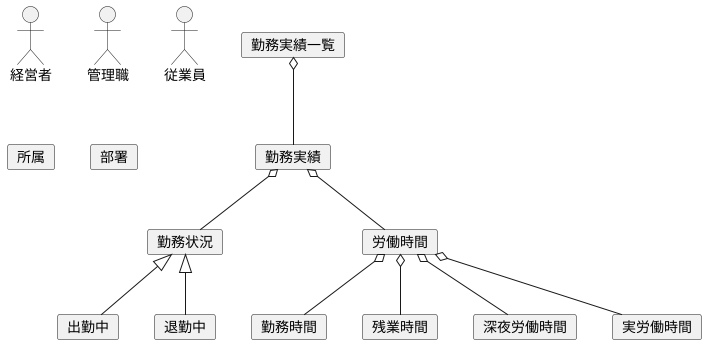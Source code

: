 @startuml
' 一旦申請業務は落とす。
actor 経営者
actor 管理職
actor 従業員

card 所属
card 部署

card 勤務実績一覧
    card 勤務実績
        card 勤務状況
            card 出勤中
            card 退勤中
        card 労働時間
            card 勤務時間
            card 残業時間
            card 深夜労働時間
            card 実労働時間
勤務実績一覧 o-- 勤務実績
勤務実績 o-- 勤務状況
勤務状況 <|-- 出勤中
勤務状況 <|-- 退勤中
勤務実績 o-- 労働時間
労働時間 o-- 実労働時間
労働時間 o-- 残業時間
労働時間 o-- 深夜労働時間
労働時間 o-- 勤務時間
@enduml
